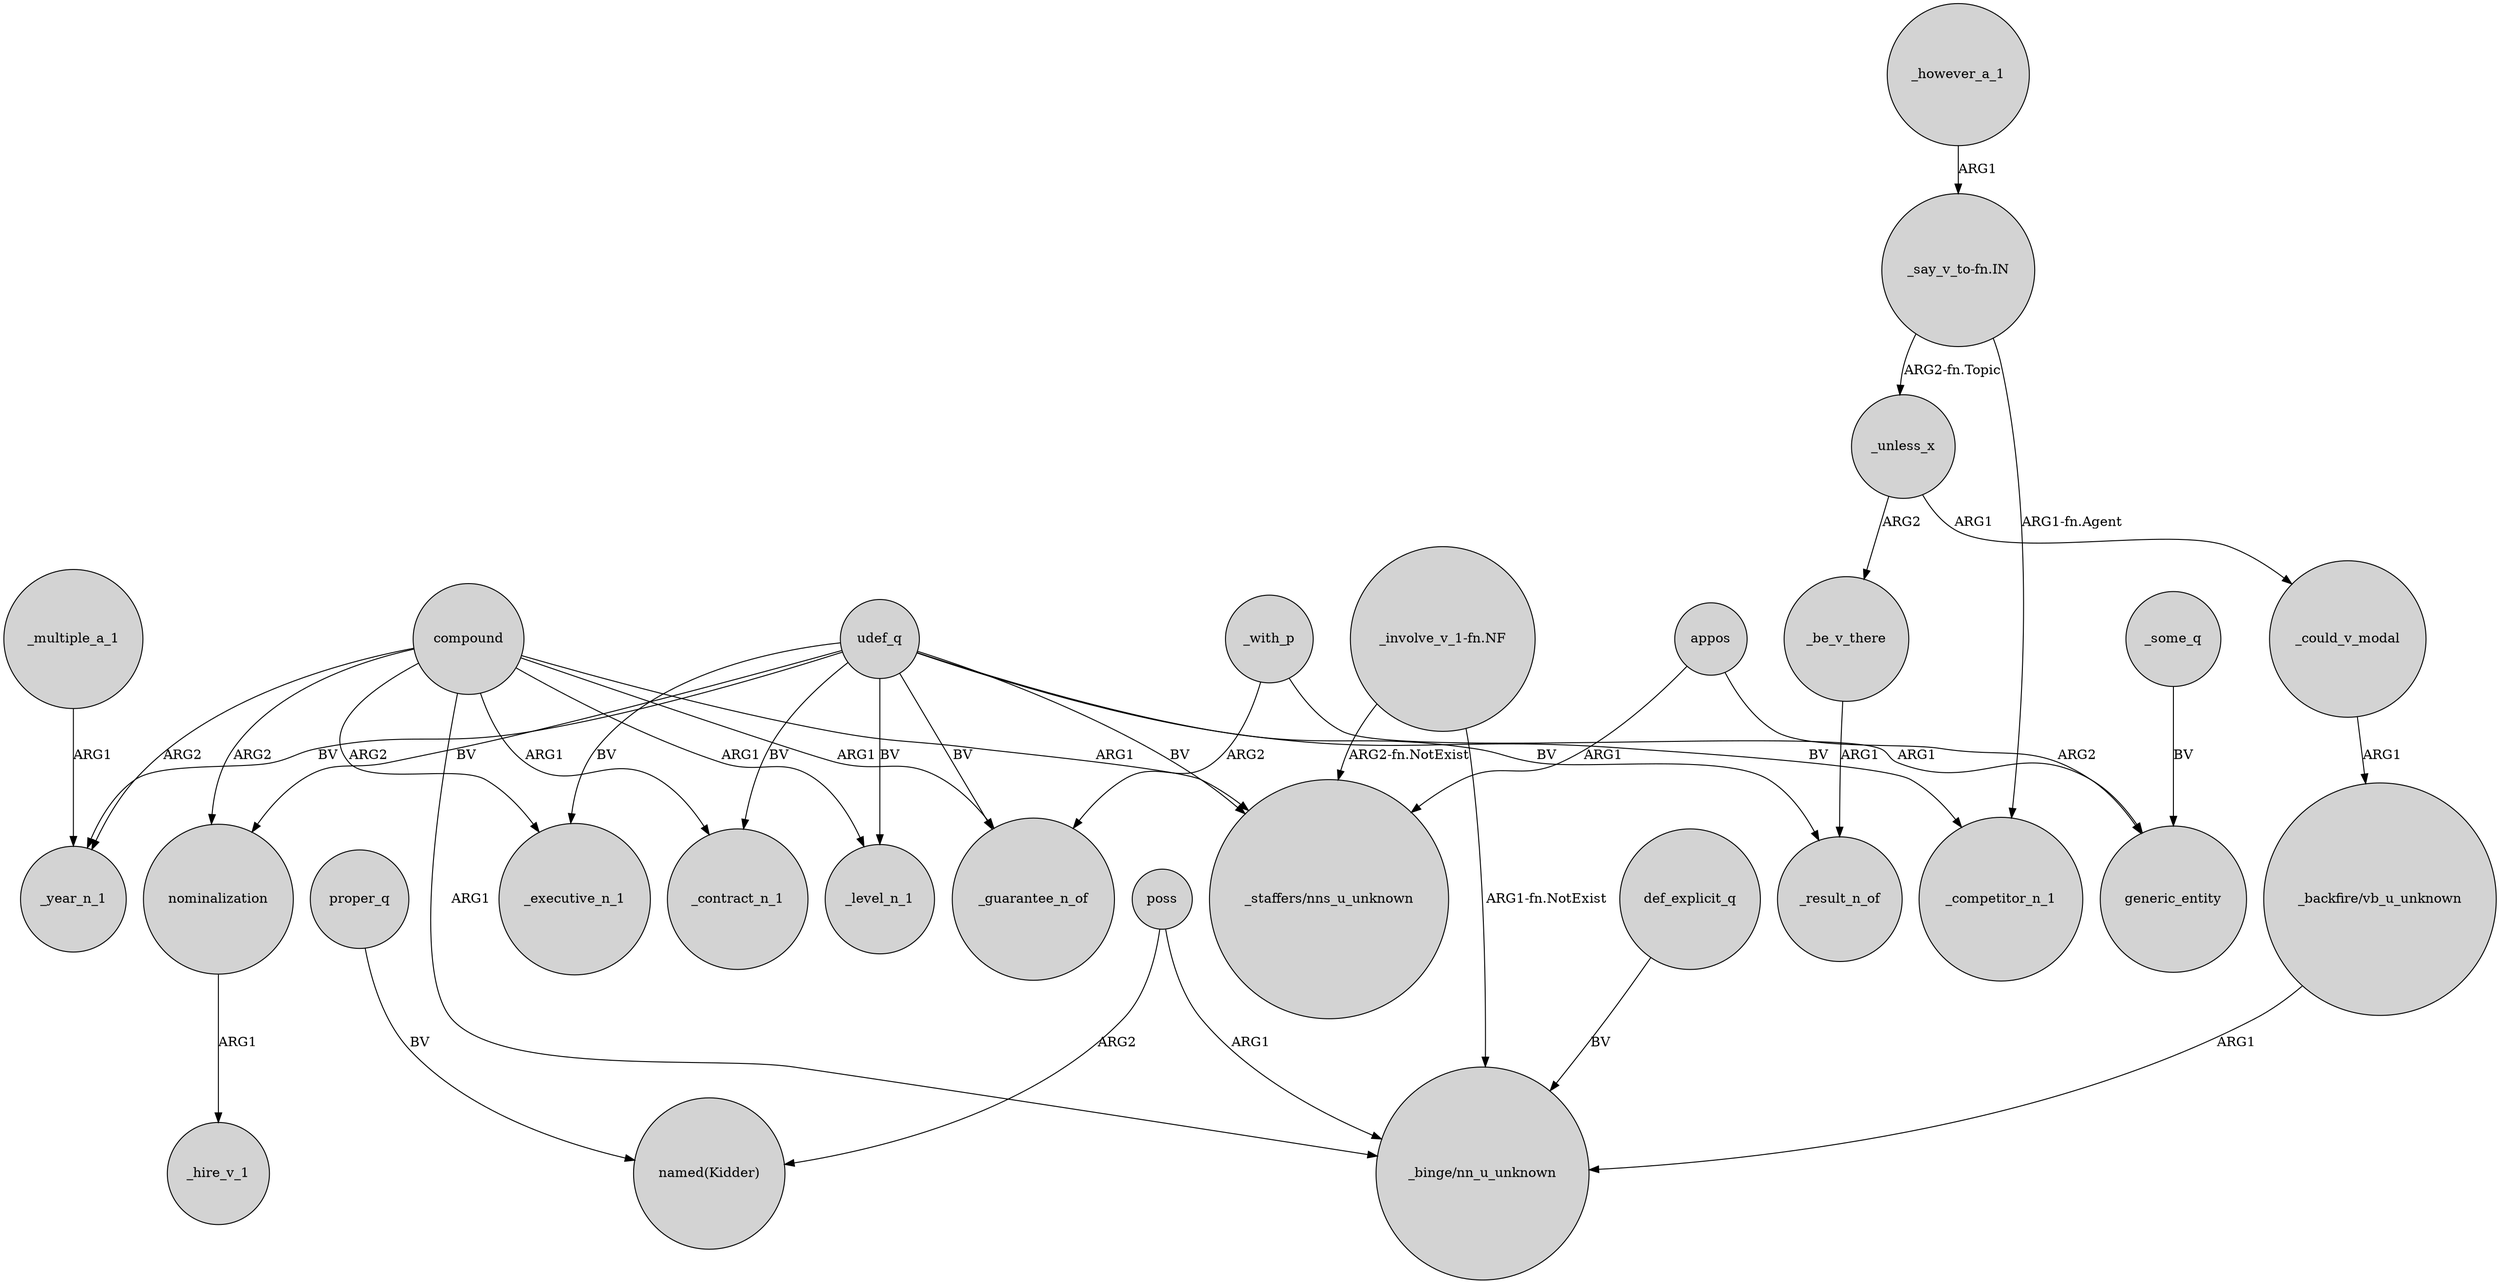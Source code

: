 digraph {
	node [shape=circle style=filled]
	_with_p -> _guarantee_n_of [label=ARG2]
	udef_q -> "_staffers/nns_u_unknown" [label=BV]
	poss -> "named(Kidder)" [label=ARG2]
	_unless_x -> _could_v_modal [label=ARG1]
	_could_v_modal -> "_backfire/vb_u_unknown" [label=ARG1]
	udef_q -> _executive_n_1 [label=BV]
	nominalization -> _hire_v_1 [label=ARG1]
	_with_p -> generic_entity [label=ARG1]
	compound -> "_staffers/nns_u_unknown" [label=ARG1]
	compound -> "_binge/nn_u_unknown" [label=ARG1]
	udef_q -> _guarantee_n_of [label=BV]
	compound -> nominalization [label=ARG2]
	appos -> generic_entity [label=ARG2]
	compound -> _contract_n_1 [label=ARG1]
	_however_a_1 -> "_say_v_to-fn.IN" [label=ARG1]
	"_say_v_to-fn.IN" -> _unless_x [label="ARG2-fn.Topic"]
	"_involve_v_1-fn.NF" -> "_staffers/nns_u_unknown" [label="ARG2-fn.NotExist"]
	udef_q -> _level_n_1 [label=BV]
	_multiple_a_1 -> _year_n_1 [label=ARG1]
	appos -> "_staffers/nns_u_unknown" [label=ARG1]
	udef_q -> _result_n_of [label=BV]
	_unless_x -> _be_v_there [label=ARG2]
	proper_q -> "named(Kidder)" [label=BV]
	def_explicit_q -> "_binge/nn_u_unknown" [label=BV]
	"_involve_v_1-fn.NF" -> "_binge/nn_u_unknown" [label="ARG1-fn.NotExist"]
	_some_q -> generic_entity [label=BV]
	"_backfire/vb_u_unknown" -> "_binge/nn_u_unknown" [label=ARG1]
	udef_q -> nominalization [label=BV]
	_be_v_there -> _result_n_of [label=ARG1]
	udef_q -> _year_n_1 [label=BV]
	"_say_v_to-fn.IN" -> _competitor_n_1 [label="ARG1-fn.Agent"]
	compound -> _guarantee_n_of [label=ARG1]
	udef_q -> _competitor_n_1 [label=BV]
	compound -> _level_n_1 [label=ARG1]
	compound -> _executive_n_1 [label=ARG2]
	udef_q -> _contract_n_1 [label=BV]
	poss -> "_binge/nn_u_unknown" [label=ARG1]
	compound -> _year_n_1 [label=ARG2]
}
